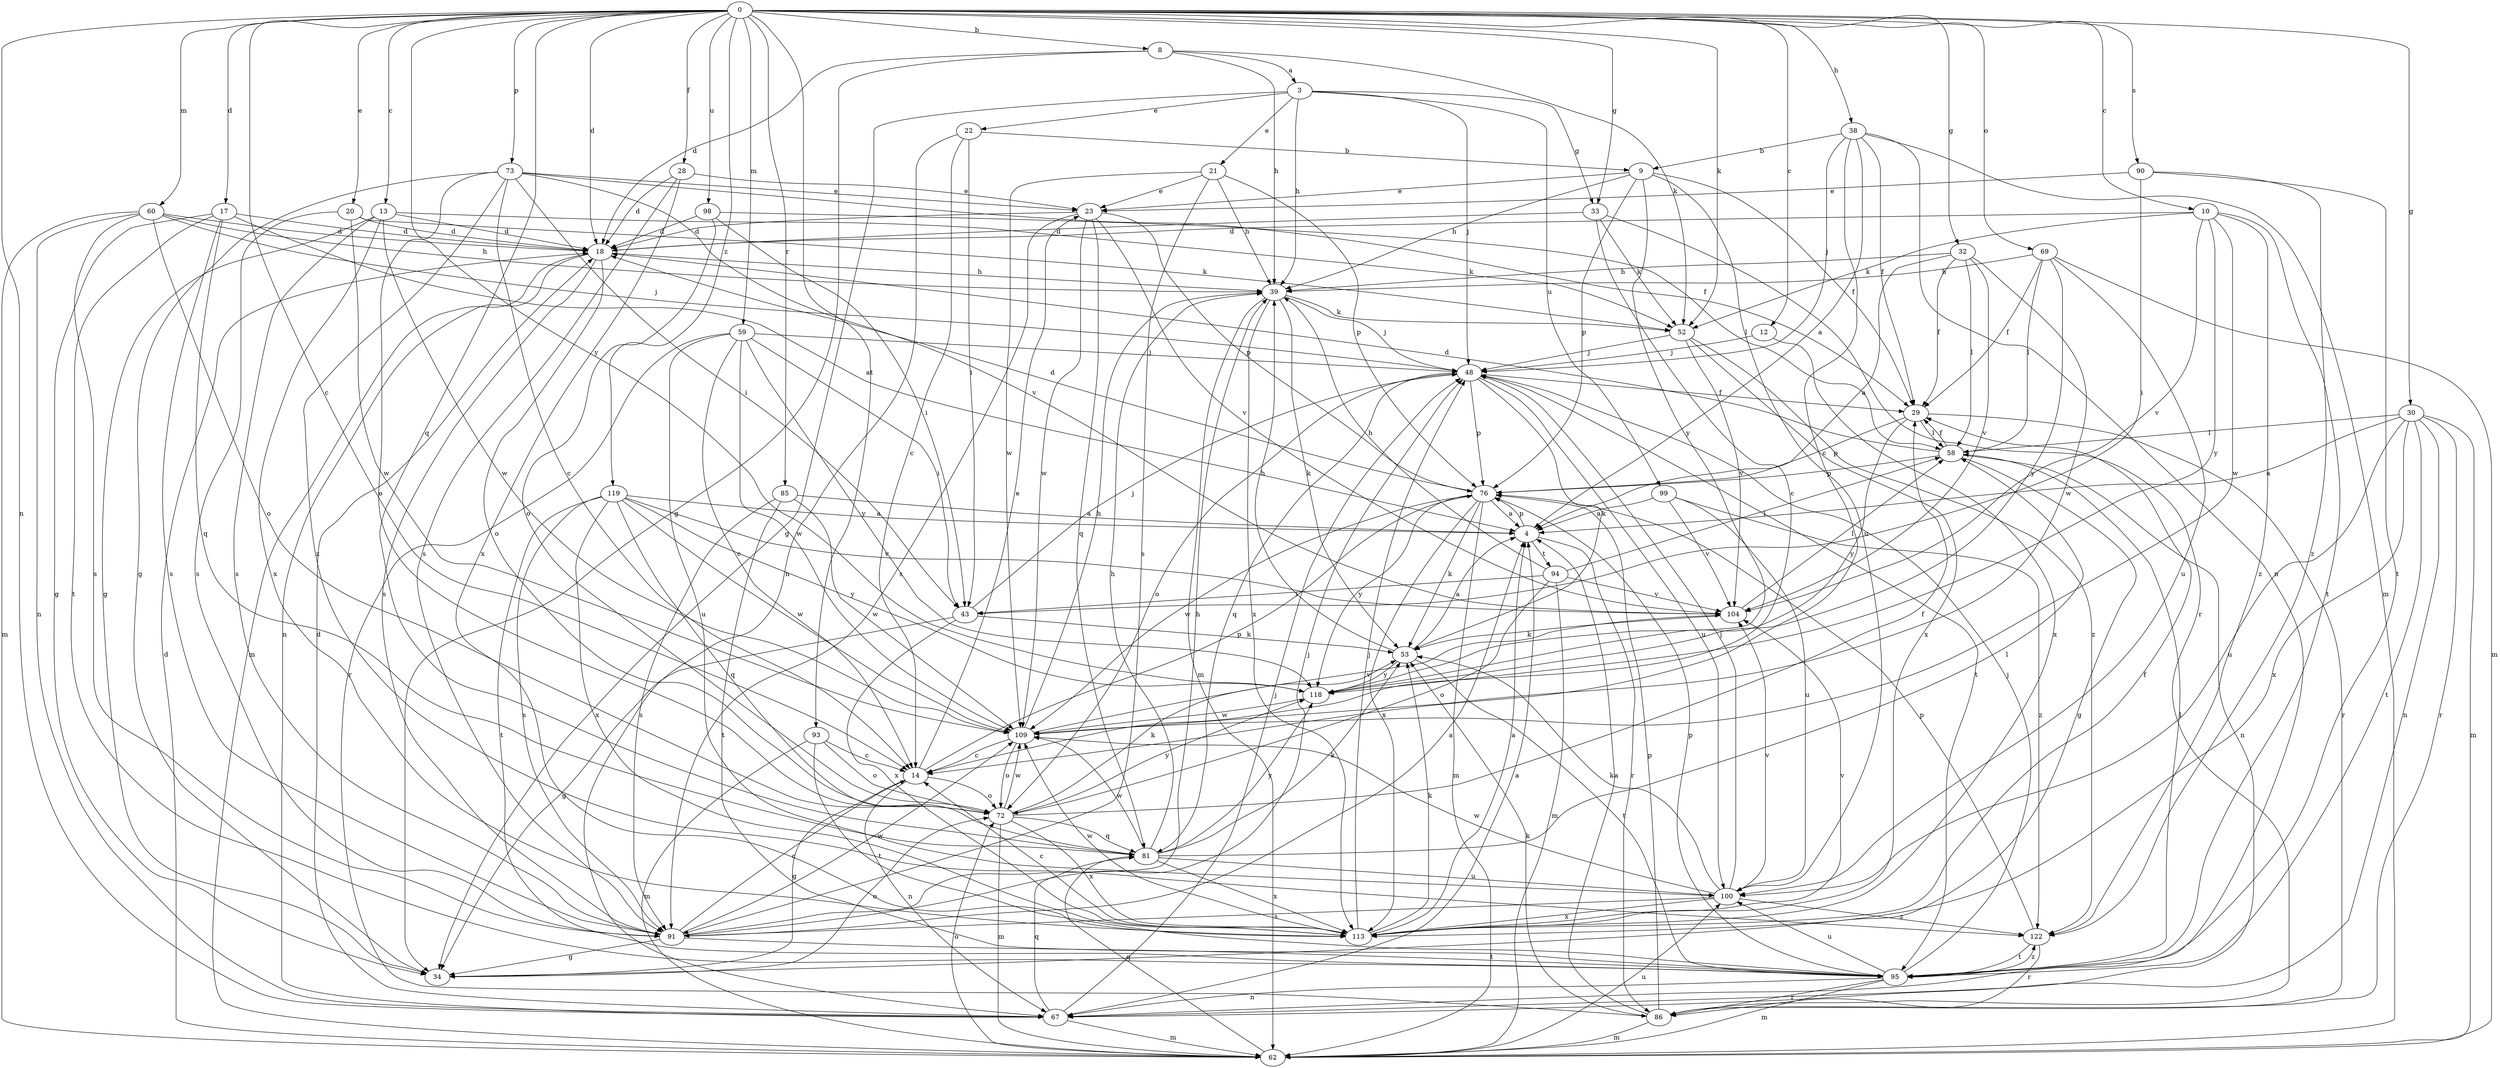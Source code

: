 strict digraph  {
0;
3;
4;
8;
9;
10;
12;
13;
14;
17;
18;
20;
21;
22;
23;
28;
29;
30;
32;
33;
34;
38;
39;
43;
48;
52;
53;
58;
59;
60;
62;
67;
69;
72;
73;
76;
81;
85;
86;
90;
91;
93;
94;
95;
98;
99;
100;
104;
109;
113;
118;
119;
122;
0 -> 8  [label=b];
0 -> 10  [label=c];
0 -> 12  [label=c];
0 -> 13  [label=c];
0 -> 14  [label=c];
0 -> 17  [label=d];
0 -> 18  [label=d];
0 -> 20  [label=e];
0 -> 28  [label=f];
0 -> 30  [label=g];
0 -> 32  [label=g];
0 -> 33  [label=g];
0 -> 38  [label=h];
0 -> 52  [label=k];
0 -> 59  [label=m];
0 -> 60  [label=m];
0 -> 67  [label=n];
0 -> 69  [label=o];
0 -> 73  [label=p];
0 -> 81  [label=q];
0 -> 85  [label=r];
0 -> 90  [label=s];
0 -> 93  [label=t];
0 -> 98  [label=u];
0 -> 118  [label=y];
0 -> 119  [label=z];
3 -> 21  [label=e];
3 -> 22  [label=e];
3 -> 33  [label=g];
3 -> 34  [label=g];
3 -> 39  [label=h];
3 -> 48  [label=j];
3 -> 99  [label=u];
4 -> 76  [label=p];
4 -> 86  [label=r];
4 -> 94  [label=t];
8 -> 3  [label=a];
8 -> 18  [label=d];
8 -> 34  [label=g];
8 -> 39  [label=h];
8 -> 52  [label=k];
9 -> 23  [label=e];
9 -> 29  [label=f];
9 -> 39  [label=h];
9 -> 76  [label=p];
9 -> 100  [label=u];
9 -> 118  [label=y];
10 -> 18  [label=d];
10 -> 52  [label=k];
10 -> 95  [label=t];
10 -> 104  [label=v];
10 -> 109  [label=w];
10 -> 118  [label=y];
10 -> 122  [label=z];
12 -> 48  [label=j];
12 -> 113  [label=x];
13 -> 18  [label=d];
13 -> 34  [label=g];
13 -> 52  [label=k];
13 -> 91  [label=s];
13 -> 109  [label=w];
13 -> 113  [label=x];
14 -> 23  [label=e];
14 -> 34  [label=g];
14 -> 67  [label=n];
14 -> 72  [label=o];
14 -> 76  [label=p];
17 -> 4  [label=a];
17 -> 18  [label=d];
17 -> 34  [label=g];
17 -> 81  [label=q];
17 -> 91  [label=s];
17 -> 95  [label=t];
18 -> 39  [label=h];
18 -> 62  [label=m];
18 -> 67  [label=n];
18 -> 72  [label=o];
18 -> 91  [label=s];
20 -> 18  [label=d];
20 -> 52  [label=k];
20 -> 91  [label=s];
20 -> 109  [label=w];
21 -> 23  [label=e];
21 -> 39  [label=h];
21 -> 76  [label=p];
21 -> 91  [label=s];
21 -> 109  [label=w];
22 -> 9  [label=b];
22 -> 14  [label=c];
22 -> 43  [label=i];
22 -> 67  [label=n];
23 -> 18  [label=d];
23 -> 76  [label=p];
23 -> 81  [label=q];
23 -> 91  [label=s];
23 -> 104  [label=v];
23 -> 109  [label=w];
28 -> 18  [label=d];
28 -> 23  [label=e];
28 -> 91  [label=s];
28 -> 113  [label=x];
29 -> 58  [label=l];
29 -> 76  [label=p];
29 -> 86  [label=r];
29 -> 118  [label=y];
30 -> 4  [label=a];
30 -> 58  [label=l];
30 -> 62  [label=m];
30 -> 67  [label=n];
30 -> 86  [label=r];
30 -> 95  [label=t];
30 -> 100  [label=u];
30 -> 113  [label=x];
32 -> 4  [label=a];
32 -> 29  [label=f];
32 -> 39  [label=h];
32 -> 58  [label=l];
32 -> 104  [label=v];
32 -> 109  [label=w];
33 -> 14  [label=c];
33 -> 18  [label=d];
33 -> 52  [label=k];
33 -> 86  [label=r];
34 -> 72  [label=o];
38 -> 4  [label=a];
38 -> 9  [label=b];
38 -> 14  [label=c];
38 -> 29  [label=f];
38 -> 48  [label=j];
38 -> 62  [label=m];
38 -> 67  [label=n];
39 -> 48  [label=j];
39 -> 52  [label=k];
39 -> 53  [label=k];
39 -> 62  [label=m];
39 -> 113  [label=x];
43 -> 34  [label=g];
43 -> 48  [label=j];
43 -> 53  [label=k];
43 -> 113  [label=x];
48 -> 29  [label=f];
48 -> 53  [label=k];
48 -> 72  [label=o];
48 -> 76  [label=p];
48 -> 81  [label=q];
48 -> 95  [label=t];
48 -> 100  [label=u];
52 -> 48  [label=j];
52 -> 104  [label=v];
52 -> 113  [label=x];
52 -> 122  [label=z];
53 -> 4  [label=a];
53 -> 39  [label=h];
53 -> 95  [label=t];
53 -> 118  [label=y];
58 -> 18  [label=d];
58 -> 29  [label=f];
58 -> 34  [label=g];
58 -> 67  [label=n];
58 -> 76  [label=p];
59 -> 14  [label=c];
59 -> 43  [label=i];
59 -> 48  [label=j];
59 -> 86  [label=r];
59 -> 100  [label=u];
59 -> 109  [label=w];
59 -> 118  [label=y];
60 -> 18  [label=d];
60 -> 39  [label=h];
60 -> 48  [label=j];
60 -> 62  [label=m];
60 -> 67  [label=n];
60 -> 72  [label=o];
60 -> 91  [label=s];
62 -> 18  [label=d];
62 -> 72  [label=o];
62 -> 81  [label=q];
62 -> 100  [label=u];
67 -> 4  [label=a];
67 -> 18  [label=d];
67 -> 48  [label=j];
67 -> 62  [label=m];
67 -> 81  [label=q];
69 -> 29  [label=f];
69 -> 39  [label=h];
69 -> 58  [label=l];
69 -> 62  [label=m];
69 -> 100  [label=u];
69 -> 118  [label=y];
72 -> 29  [label=f];
72 -> 53  [label=k];
72 -> 62  [label=m];
72 -> 81  [label=q];
72 -> 109  [label=w];
72 -> 113  [label=x];
72 -> 118  [label=y];
73 -> 14  [label=c];
73 -> 23  [label=e];
73 -> 29  [label=f];
73 -> 34  [label=g];
73 -> 43  [label=i];
73 -> 72  [label=o];
73 -> 104  [label=v];
73 -> 122  [label=z];
76 -> 4  [label=a];
76 -> 18  [label=d];
76 -> 53  [label=k];
76 -> 62  [label=m];
76 -> 109  [label=w];
76 -> 113  [label=x];
76 -> 118  [label=y];
81 -> 39  [label=h];
81 -> 53  [label=k];
81 -> 58  [label=l];
81 -> 100  [label=u];
81 -> 109  [label=w];
81 -> 113  [label=x];
81 -> 118  [label=y];
85 -> 4  [label=a];
85 -> 91  [label=s];
85 -> 95  [label=t];
85 -> 109  [label=w];
86 -> 4  [label=a];
86 -> 53  [label=k];
86 -> 62  [label=m];
86 -> 76  [label=p];
90 -> 23  [label=e];
90 -> 43  [label=i];
90 -> 95  [label=t];
90 -> 122  [label=z];
91 -> 4  [label=a];
91 -> 14  [label=c];
91 -> 34  [label=g];
91 -> 39  [label=h];
91 -> 48  [label=j];
91 -> 95  [label=t];
91 -> 109  [label=w];
93 -> 14  [label=c];
93 -> 62  [label=m];
93 -> 72  [label=o];
93 -> 95  [label=t];
94 -> 39  [label=h];
94 -> 43  [label=i];
94 -> 58  [label=l];
94 -> 62  [label=m];
94 -> 72  [label=o];
94 -> 104  [label=v];
95 -> 48  [label=j];
95 -> 58  [label=l];
95 -> 62  [label=m];
95 -> 67  [label=n];
95 -> 76  [label=p];
95 -> 86  [label=r];
95 -> 100  [label=u];
95 -> 122  [label=z];
98 -> 18  [label=d];
98 -> 43  [label=i];
98 -> 58  [label=l];
98 -> 72  [label=o];
99 -> 4  [label=a];
99 -> 100  [label=u];
99 -> 104  [label=v];
99 -> 122  [label=z];
100 -> 48  [label=j];
100 -> 53  [label=k];
100 -> 91  [label=s];
100 -> 104  [label=v];
100 -> 109  [label=w];
100 -> 113  [label=x];
100 -> 122  [label=z];
104 -> 53  [label=k];
104 -> 58  [label=l];
109 -> 14  [label=c];
109 -> 39  [label=h];
109 -> 72  [label=o];
109 -> 104  [label=v];
113 -> 4  [label=a];
113 -> 14  [label=c];
113 -> 29  [label=f];
113 -> 48  [label=j];
113 -> 53  [label=k];
113 -> 104  [label=v];
113 -> 109  [label=w];
118 -> 109  [label=w];
119 -> 4  [label=a];
119 -> 81  [label=q];
119 -> 91  [label=s];
119 -> 95  [label=t];
119 -> 104  [label=v];
119 -> 109  [label=w];
119 -> 113  [label=x];
119 -> 118  [label=y];
122 -> 76  [label=p];
122 -> 86  [label=r];
122 -> 95  [label=t];
}
